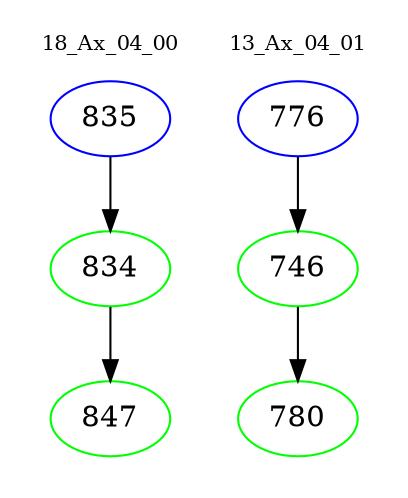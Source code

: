 digraph{
subgraph cluster_0 {
color = white
label = "18_Ax_04_00";
fontsize=10;
T0_835 [label="835", color="blue"]
T0_835 -> T0_834 [color="black"]
T0_834 [label="834", color="green"]
T0_834 -> T0_847 [color="black"]
T0_847 [label="847", color="green"]
}
subgraph cluster_1 {
color = white
label = "13_Ax_04_01";
fontsize=10;
T1_776 [label="776", color="blue"]
T1_776 -> T1_746 [color="black"]
T1_746 [label="746", color="green"]
T1_746 -> T1_780 [color="black"]
T1_780 [label="780", color="green"]
}
}
